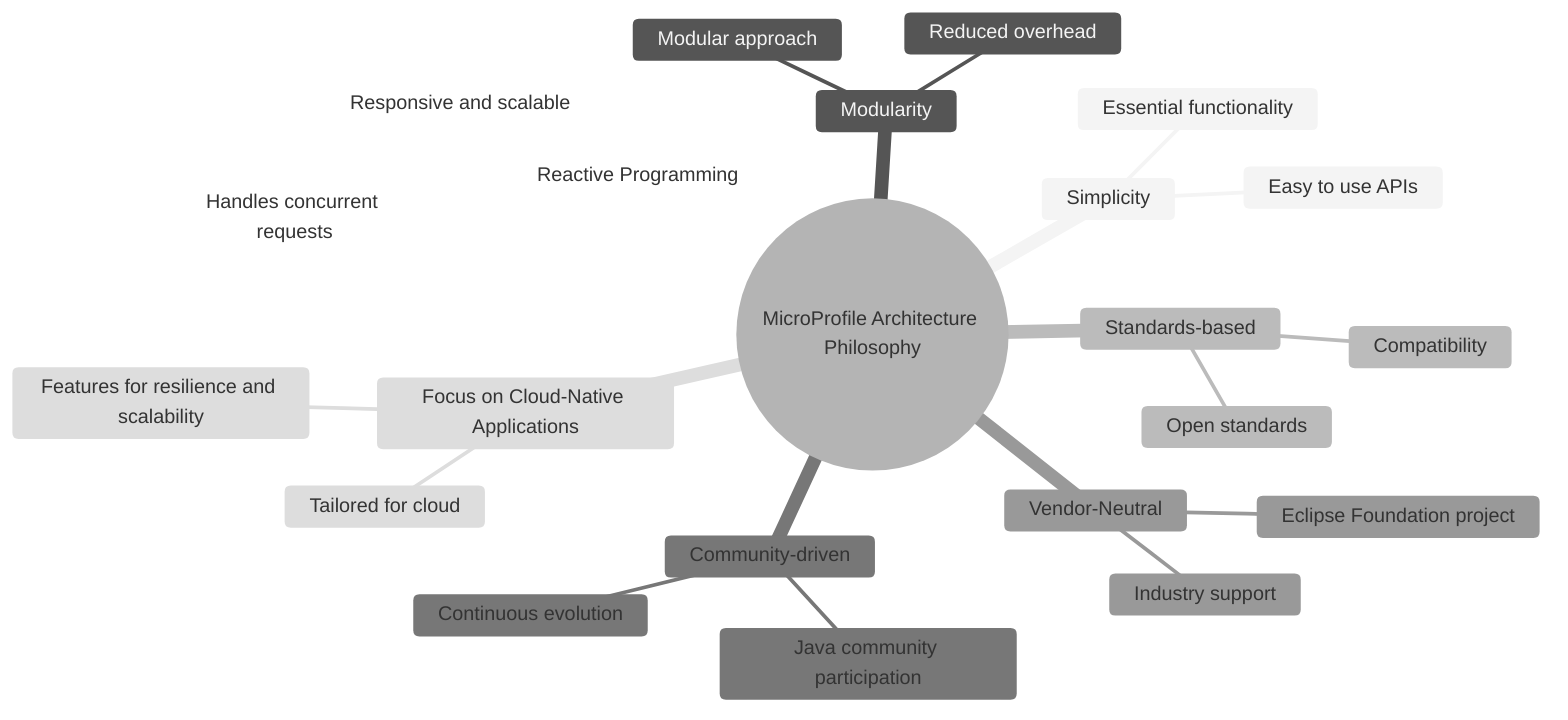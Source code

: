%%{init: {'theme':'neutral'}}%%
mindmap
    root((MicroProfile Architecture Philosophy))
        Simplicity
            Easy to use APIs
            Essential functionality
        Modularity
            Modular approach
            Reduced overhead
        Standards-based
            Open standards
            Compatibility
        Community-driven
            Java community participation
            Continuous evolution
        Vendor-Neutral
            Eclipse Foundation project
            Industry support
        Focus on Cloud-Native Applications
            Tailored for cloud
            Features for resilience and scalability
        Reactive Programming
            Responsive and scalable
            Handles concurrent requests